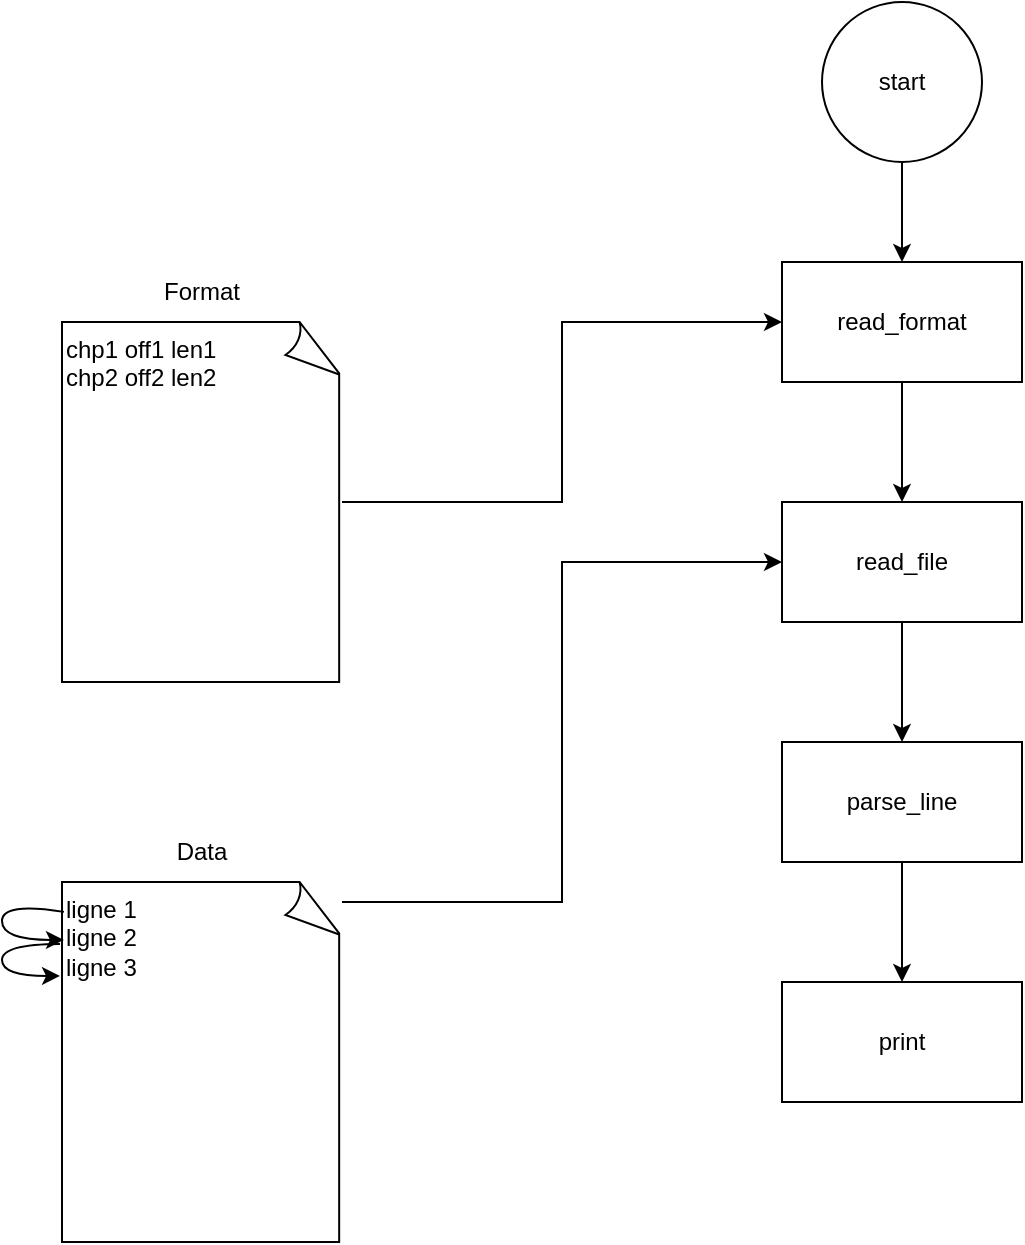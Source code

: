 <mxfile version="15.8.2" pages="2"><diagram id="QyoqxZaryVr0sj4ej0k2" name="Single"><mxGraphModel dx="2062" dy="1112" grid="1" gridSize="10" guides="1" tooltips="1" connect="1" arrows="1" fold="1" page="1" pageScale="1" pageWidth="827" pageHeight="1169" math="0" shadow="0"><root><mxCell id="0"/><mxCell id="1" parent="0"/><mxCell id="OnULnc2Yn1VmoAhgjMcl-12" style="edgeStyle=orthogonalEdgeStyle;rounded=0;orthogonalLoop=1;jettySize=auto;html=1;" edge="1" parent="1" source="OnULnc2Yn1VmoAhgjMcl-2" target="OnULnc2Yn1VmoAhgjMcl-11"><mxGeometry relative="1" as="geometry"/></mxCell><mxCell id="OnULnc2Yn1VmoAhgjMcl-2" value="read_format" style="rounded=0;whiteSpace=wrap;html=1;align=center;verticalAlign=middle;" vertex="1" parent="1"><mxGeometry x="400" y="240" width="120" height="60" as="geometry"/></mxCell><mxCell id="OnULnc2Yn1VmoAhgjMcl-5" value="" style="group" vertex="1" connectable="0" parent="1"><mxGeometry x="40" y="520" width="140" height="210" as="geometry"/></mxCell><mxCell id="OnULnc2Yn1VmoAhgjMcl-1" value="&lt;div&gt;ligne 1&lt;/div&gt;&lt;div&gt;ligne 2&lt;/div&gt;&lt;div&gt;ligne 3&lt;br&gt;&lt;/div&gt;" style="whiteSpace=wrap;html=1;shape=mxgraph.basic.document;align=left;labelPosition=center;verticalLabelPosition=middle;verticalAlign=top;" vertex="1" parent="OnULnc2Yn1VmoAhgjMcl-5"><mxGeometry y="30" width="140" height="180" as="geometry"/></mxCell><mxCell id="OnULnc2Yn1VmoAhgjMcl-4" value="Data" style="text;html=1;strokeColor=none;fillColor=none;align=center;verticalAlign=middle;whiteSpace=wrap;rounded=0;" vertex="1" parent="OnULnc2Yn1VmoAhgjMcl-5"><mxGeometry x="40" width="60" height="30" as="geometry"/></mxCell><mxCell id="OnULnc2Yn1VmoAhgjMcl-22" value="" style="curved=1;endArrow=classic;html=1;rounded=0;exitX=0.007;exitY=0.083;exitDx=0;exitDy=0;exitPerimeter=0;entryX=0.007;entryY=0.161;entryDx=0;entryDy=0;entryPerimeter=0;" edge="1" parent="OnULnc2Yn1VmoAhgjMcl-5" source="OnULnc2Yn1VmoAhgjMcl-1" target="OnULnc2Yn1VmoAhgjMcl-1"><mxGeometry width="50" height="50" relative="1" as="geometry"><mxPoint x="290" y="180" as="sourcePoint"/><mxPoint x="340" y="130" as="targetPoint"/><Array as="points"><mxPoint x="-30" y="40"/><mxPoint x="-30" y="59"/></Array></mxGeometry></mxCell><mxCell id="OnULnc2Yn1VmoAhgjMcl-23" value="" style="curved=1;endArrow=classic;html=1;rounded=0;exitX=-0.007;exitY=0.172;exitDx=0;exitDy=0;exitPerimeter=0;entryX=-0.007;entryY=0.261;entryDx=0;entryDy=0;entryPerimeter=0;" edge="1" parent="OnULnc2Yn1VmoAhgjMcl-5" source="OnULnc2Yn1VmoAhgjMcl-1" target="OnULnc2Yn1VmoAhgjMcl-1"><mxGeometry width="50" height="50" relative="1" as="geometry"><mxPoint x="10.98" y="54.94" as="sourcePoint"/><mxPoint x="10.98" y="68.98" as="targetPoint"/><Array as="points"><mxPoint x="-30" y="61"/><mxPoint x="-30" y="77"/></Array></mxGeometry></mxCell><mxCell id="OnULnc2Yn1VmoAhgjMcl-7" value="" style="group" vertex="1" connectable="0" parent="1"><mxGeometry x="40" y="240" width="140" height="210" as="geometry"/></mxCell><mxCell id="OnULnc2Yn1VmoAhgjMcl-3" value="&lt;div&gt;chp1 off1 len1&lt;/div&gt;&lt;div&gt;chp2 off2 len2&lt;br&gt;&lt;/div&gt;" style="whiteSpace=wrap;html=1;shape=mxgraph.basic.document;align=left;labelPosition=center;verticalLabelPosition=middle;verticalAlign=top;" vertex="1" parent="OnULnc2Yn1VmoAhgjMcl-7"><mxGeometry y="30" width="140" height="180" as="geometry"/></mxCell><mxCell id="OnULnc2Yn1VmoAhgjMcl-6" value="Format" style="text;html=1;strokeColor=none;fillColor=none;align=center;verticalAlign=middle;whiteSpace=wrap;rounded=0;" vertex="1" parent="OnULnc2Yn1VmoAhgjMcl-7"><mxGeometry x="40" width="60" height="30" as="geometry"/></mxCell><mxCell id="OnULnc2Yn1VmoAhgjMcl-9" style="edgeStyle=orthogonalEdgeStyle;rounded=0;orthogonalLoop=1;jettySize=auto;html=1;" edge="1" parent="1" source="OnULnc2Yn1VmoAhgjMcl-8" target="OnULnc2Yn1VmoAhgjMcl-2"><mxGeometry relative="1" as="geometry"/></mxCell><mxCell id="OnULnc2Yn1VmoAhgjMcl-8" value="start" style="ellipse;whiteSpace=wrap;html=1;aspect=fixed;align=center;verticalAlign=middle;" vertex="1" parent="1"><mxGeometry x="420" y="110" width="80" height="80" as="geometry"/></mxCell><mxCell id="OnULnc2Yn1VmoAhgjMcl-10" style="edgeStyle=orthogonalEdgeStyle;rounded=0;orthogonalLoop=1;jettySize=auto;html=1;entryX=0;entryY=0.5;entryDx=0;entryDy=0;" edge="1" parent="1" source="OnULnc2Yn1VmoAhgjMcl-3" target="OnULnc2Yn1VmoAhgjMcl-2"><mxGeometry relative="1" as="geometry"/></mxCell><mxCell id="OnULnc2Yn1VmoAhgjMcl-15" style="edgeStyle=orthogonalEdgeStyle;rounded=0;orthogonalLoop=1;jettySize=auto;html=1;" edge="1" parent="1" source="OnULnc2Yn1VmoAhgjMcl-11" target="OnULnc2Yn1VmoAhgjMcl-14"><mxGeometry relative="1" as="geometry"/></mxCell><mxCell id="OnULnc2Yn1VmoAhgjMcl-11" value="read_file" style="rounded=0;whiteSpace=wrap;html=1;align=center;verticalAlign=middle;" vertex="1" parent="1"><mxGeometry x="400" y="360" width="120" height="60" as="geometry"/></mxCell><mxCell id="OnULnc2Yn1VmoAhgjMcl-13" style="edgeStyle=orthogonalEdgeStyle;rounded=0;orthogonalLoop=1;jettySize=auto;html=1;entryX=0;entryY=0.5;entryDx=0;entryDy=0;" edge="1" parent="1" source="OnULnc2Yn1VmoAhgjMcl-1" target="OnULnc2Yn1VmoAhgjMcl-11"><mxGeometry relative="1" as="geometry"><Array as="points"><mxPoint x="290" y="560"/><mxPoint x="290" y="390"/></Array></mxGeometry></mxCell><mxCell id="OnULnc2Yn1VmoAhgjMcl-17" style="edgeStyle=orthogonalEdgeStyle;rounded=0;orthogonalLoop=1;jettySize=auto;html=1;" edge="1" parent="1" source="OnULnc2Yn1VmoAhgjMcl-14" target="OnULnc2Yn1VmoAhgjMcl-16"><mxGeometry relative="1" as="geometry"/></mxCell><mxCell id="OnULnc2Yn1VmoAhgjMcl-14" value="parse_line" style="rounded=0;whiteSpace=wrap;html=1;align=center;verticalAlign=middle;" vertex="1" parent="1"><mxGeometry x="400" y="480" width="120" height="60" as="geometry"/></mxCell><mxCell id="OnULnc2Yn1VmoAhgjMcl-16" value="print" style="rounded=0;whiteSpace=wrap;html=1;align=center;verticalAlign=middle;" vertex="1" parent="1"><mxGeometry x="400" y="600" width="120" height="60" as="geometry"/></mxCell></root></mxGraphModel></diagram><diagram id="CZkfCcM4WDn02xk9XABp" name="Multi"><mxGraphModel dx="2062" dy="1112" grid="1" gridSize="10" guides="1" tooltips="1" connect="1" arrows="1" fold="1" page="1" pageScale="1" pageWidth="827" pageHeight="1169" math="0" shadow="0"><root><mxCell id="aEstGiWK64ohqvOaM2li-0"/><mxCell id="aEstGiWK64ohqvOaM2li-1" parent="aEstGiWK64ohqvOaM2li-0"/><mxCell id="HKGtA8KKysUfGApbOOjG-1" value="read_format" style="rounded=0;whiteSpace=wrap;html=1;align=center;verticalAlign=middle;" vertex="1" parent="aEstGiWK64ohqvOaM2li-1"><mxGeometry x="280" y="240" width="120" height="60" as="geometry"/></mxCell><mxCell id="HKGtA8KKysUfGApbOOjG-2" value="" style="group" vertex="1" connectable="0" parent="aEstGiWK64ohqvOaM2li-1"><mxGeometry x="40" y="520" width="140" height="210" as="geometry"/></mxCell><mxCell id="HKGtA8KKysUfGApbOOjG-3" value="&lt;div&gt;ligne 1&lt;/div&gt;&lt;div&gt;ligne 2&lt;/div&gt;&lt;div&gt;ligne 3&lt;br&gt;&lt;/div&gt;" style="whiteSpace=wrap;html=1;shape=mxgraph.basic.document;align=left;labelPosition=center;verticalLabelPosition=middle;verticalAlign=top;" vertex="1" parent="HKGtA8KKysUfGApbOOjG-2"><mxGeometry y="30" width="140" height="180" as="geometry"/></mxCell><mxCell id="HKGtA8KKysUfGApbOOjG-4" value="Data" style="text;html=1;strokeColor=none;fillColor=none;align=center;verticalAlign=middle;whiteSpace=wrap;rounded=0;" vertex="1" parent="HKGtA8KKysUfGApbOOjG-2"><mxGeometry x="40" width="60" height="30" as="geometry"/></mxCell><mxCell id="HKGtA8KKysUfGApbOOjG-20" value="" style="rounded=0;whiteSpace=wrap;html=1;align=center;verticalAlign=middle;fillColor=none;" vertex="1" parent="HKGtA8KKysUfGApbOOjG-2"><mxGeometry x="-30" y="35" width="170" height="60" as="geometry"/></mxCell><mxCell id="HKGtA8KKysUfGApbOOjG-21" value="" style="rounded=0;whiteSpace=wrap;html=1;align=center;verticalAlign=middle;fillColor=none;" vertex="1" parent="HKGtA8KKysUfGApbOOjG-2"><mxGeometry x="-30" y="95" width="170" height="60" as="geometry"/></mxCell><mxCell id="HKGtA8KKysUfGApbOOjG-7" value="" style="group" vertex="1" connectable="0" parent="aEstGiWK64ohqvOaM2li-1"><mxGeometry x="40" y="240" width="140" height="210" as="geometry"/></mxCell><mxCell id="HKGtA8KKysUfGApbOOjG-8" value="&lt;div&gt;chp1 off1 len1&lt;/div&gt;&lt;div&gt;chp2 off2 len2&lt;br&gt;&lt;/div&gt;" style="whiteSpace=wrap;html=1;shape=mxgraph.basic.document;align=left;labelPosition=center;verticalLabelPosition=middle;verticalAlign=top;" vertex="1" parent="HKGtA8KKysUfGApbOOjG-7"><mxGeometry y="30" width="140" height="180" as="geometry"/></mxCell><mxCell id="HKGtA8KKysUfGApbOOjG-9" value="Format" style="text;html=1;strokeColor=none;fillColor=none;align=center;verticalAlign=middle;whiteSpace=wrap;rounded=0;" vertex="1" parent="HKGtA8KKysUfGApbOOjG-7"><mxGeometry x="40" width="60" height="30" as="geometry"/></mxCell><mxCell id="HKGtA8KKysUfGApbOOjG-10" style="edgeStyle=orthogonalEdgeStyle;rounded=0;orthogonalLoop=1;jettySize=auto;html=1;" edge="1" parent="aEstGiWK64ohqvOaM2li-1" source="HKGtA8KKysUfGApbOOjG-11" target="HKGtA8KKysUfGApbOOjG-1"><mxGeometry relative="1" as="geometry"><Array as="points"><mxPoint x="340" y="150"/><mxPoint x="340" y="150"/></Array></mxGeometry></mxCell><mxCell id="HKGtA8KKysUfGApbOOjG-42" style="edgeStyle=orthogonalEdgeStyle;rounded=0;orthogonalLoop=1;jettySize=auto;html=1;startArrow=classic;startFill=1;endArrow=none;endFill=0;" edge="1" parent="aEstGiWK64ohqvOaM2li-1" source="HKGtA8KKysUfGApbOOjG-11" target="HKGtA8KKysUfGApbOOjG-25"><mxGeometry relative="1" as="geometry"><Array as="points"><mxPoint x="1180" y="80"/></Array></mxGeometry></mxCell><mxCell id="HKGtA8KKysUfGApbOOjG-11" value="start" style="ellipse;whiteSpace=wrap;html=1;aspect=fixed;align=center;verticalAlign=middle;" vertex="1" parent="aEstGiWK64ohqvOaM2li-1"><mxGeometry x="300" y="40" width="80" height="80" as="geometry"/></mxCell><mxCell id="HKGtA8KKysUfGApbOOjG-12" style="edgeStyle=orthogonalEdgeStyle;rounded=0;orthogonalLoop=1;jettySize=auto;html=1;entryX=0;entryY=0.5;entryDx=0;entryDy=0;" edge="1" parent="aEstGiWK64ohqvOaM2li-1" source="HKGtA8KKysUfGApbOOjG-8" target="HKGtA8KKysUfGApbOOjG-1"><mxGeometry relative="1" as="geometry"/></mxCell><mxCell id="HKGtA8KKysUfGApbOOjG-33" style="edgeStyle=orthogonalEdgeStyle;rounded=0;orthogonalLoop=1;jettySize=auto;html=1;entryX=0;entryY=0.5;entryDx=0;entryDy=0;" edge="1" parent="aEstGiWK64ohqvOaM2li-1" source="HKGtA8KKysUfGApbOOjG-14" target="HKGtA8KKysUfGApbOOjG-23"><mxGeometry relative="1" as="geometry"><Array as="points"/></mxGeometry></mxCell><mxCell id="HKGtA8KKysUfGApbOOjG-14" value="reader&lt;br&gt;&lt;div&gt;(read_file)&lt;/div&gt;" style="rounded=1;whiteSpace=wrap;html=1;align=center;verticalAlign=middle;fillColor=#dae8fc;strokeColor=#6c8ebf;" vertex="1" parent="aEstGiWK64ohqvOaM2li-1"><mxGeometry x="280" y="525" width="120" height="60" as="geometry"/></mxCell><mxCell id="HKGtA8KKysUfGApbOOjG-15" style="edgeStyle=orthogonalEdgeStyle;rounded=0;orthogonalLoop=1;jettySize=auto;html=1;" edge="1" parent="aEstGiWK64ohqvOaM2li-1" source="HKGtA8KKysUfGApbOOjG-3" target="HKGtA8KKysUfGApbOOjG-14"><mxGeometry relative="1" as="geometry"><Array as="points"/></mxGeometry></mxCell><mxCell id="HKGtA8KKysUfGApbOOjG-17" value="&lt;div&gt;parser1&lt;br&gt;&lt;/div&gt;&lt;div&gt;(parse_line)&lt;/div&gt;" style="rounded=1;whiteSpace=wrap;html=1;align=center;verticalAlign=middle;fillColor=#f8cecc;strokeColor=#b85450;" vertex="1" parent="aEstGiWK64ohqvOaM2li-1"><mxGeometry x="610" y="440" width="120" height="60" as="geometry"/></mxCell><mxCell id="HKGtA8KKysUfGApbOOjG-18" value="&lt;div&gt;printer&lt;br&gt;&lt;/div&gt;&lt;div&gt;(print)&lt;/div&gt;" style="rounded=1;whiteSpace=wrap;html=1;align=center;verticalAlign=middle;fillColor=#d5e8d4;strokeColor=#82b366;" vertex="1" parent="aEstGiWK64ohqvOaM2li-1"><mxGeometry x="960" y="530" width="120" height="60" as="geometry"/></mxCell><mxCell id="HKGtA8KKysUfGApbOOjG-23" value="line_channel" style="strokeWidth=2;html=1;shape=mxgraph.lean_mapping.buffer_or_safety_stock;fillColor=none;align=center;verticalAlign=top;labelPosition=center;verticalLabelPosition=bottom;" vertex="1" parent="aEstGiWK64ohqvOaM2li-1"><mxGeometry x="450" y="505" width="40" height="100" as="geometry"/></mxCell><mxCell id="HKGtA8KKysUfGApbOOjG-24" value="result_channel" style="strokeWidth=2;html=1;shape=mxgraph.lean_mapping.buffer_or_safety_stock;fillColor=none;align=center;verticalAlign=top;labelPosition=center;verticalLabelPosition=bottom;" vertex="1" parent="aEstGiWK64ohqvOaM2li-1"><mxGeometry x="840" y="510" width="40" height="100" as="geometry"/></mxCell><mxCell id="HKGtA8KKysUfGApbOOjG-25" value="end_channel" style="strokeWidth=2;html=1;shape=mxgraph.lean_mapping.buffer_or_safety_stock;fillColor=none;align=center;verticalAlign=top;labelPosition=center;verticalLabelPosition=bottom;" vertex="1" parent="aEstGiWK64ohqvOaM2li-1"><mxGeometry x="1160" y="510" width="40" height="100" as="geometry"/></mxCell><mxCell id="HKGtA8KKysUfGApbOOjG-26" value="&lt;div&gt;parser2&lt;br&gt;&lt;/div&gt;&lt;div&gt;(parse_line)&lt;/div&gt;" style="rounded=1;whiteSpace=wrap;html=1;align=center;verticalAlign=middle;fillColor=#f8cecc;strokeColor=#b85450;" vertex="1" parent="aEstGiWK64ohqvOaM2li-1"><mxGeometry x="610" y="525" width="120" height="60" as="geometry"/></mxCell><mxCell id="HKGtA8KKysUfGApbOOjG-27" value="&lt;div&gt;parser3&lt;br&gt;&lt;/div&gt;&lt;div&gt;(parse_line)&lt;/div&gt;" style="rounded=1;whiteSpace=wrap;html=1;align=center;verticalAlign=middle;fillColor=#f8cecc;strokeColor=#b85450;" vertex="1" parent="aEstGiWK64ohqvOaM2li-1"><mxGeometry x="610" y="610" width="120" height="60" as="geometry"/></mxCell><mxCell id="HKGtA8KKysUfGApbOOjG-38" value="" style="endArrow=none;html=1;rounded=0;endFill=0;startArrow=classic;startFill=1;" edge="1" parent="aEstGiWK64ohqvOaM2li-1" source="HKGtA8KKysUfGApbOOjG-17" target="HKGtA8KKysUfGApbOOjG-23"><mxGeometry width="50" height="50" relative="1" as="geometry"><mxPoint x="480" y="600" as="sourcePoint"/><mxPoint x="480" y="430" as="targetPoint"/></mxGeometry></mxCell><mxCell id="HKGtA8KKysUfGApbOOjG-39" value="" style="endArrow=none;html=1;rounded=0;startArrow=classic;startFill=1;endFill=0;" edge="1" parent="aEstGiWK64ohqvOaM2li-1" source="HKGtA8KKysUfGApbOOjG-26" target="HKGtA8KKysUfGApbOOjG-23"><mxGeometry width="50" height="50" relative="1" as="geometry"><mxPoint x="560" y="390" as="sourcePoint"/><mxPoint x="700" y="450" as="targetPoint"/></mxGeometry></mxCell><mxCell id="HKGtA8KKysUfGApbOOjG-40" value="" style="endArrow=none;html=1;rounded=0;endFill=0;startArrow=classic;startFill=1;" edge="1" parent="aEstGiWK64ohqvOaM2li-1" source="HKGtA8KKysUfGApbOOjG-27" target="HKGtA8KKysUfGApbOOjG-23"><mxGeometry width="50" height="50" relative="1" as="geometry"><mxPoint x="570" y="400" as="sourcePoint"/><mxPoint x="710" y="460" as="targetPoint"/></mxGeometry></mxCell><mxCell id="HKGtA8KKysUfGApbOOjG-41" value="" style="endArrow=classic;html=1;rounded=0;" edge="1" parent="aEstGiWK64ohqvOaM2li-1" source="HKGtA8KKysUfGApbOOjG-18" target="HKGtA8KKysUfGApbOOjG-25"><mxGeometry width="50" height="50" relative="1" as="geometry"><mxPoint x="580" y="410" as="sourcePoint"/><mxPoint x="1120" y="510" as="targetPoint"/></mxGeometry></mxCell><mxCell id="HKGtA8KKysUfGApbOOjG-43" value="" style="endArrow=classic;html=1;rounded=0;" edge="1" parent="aEstGiWK64ohqvOaM2li-1" source="HKGtA8KKysUfGApbOOjG-27" target="HKGtA8KKysUfGApbOOjG-24"><mxGeometry width="50" height="50" relative="1" as="geometry"><mxPoint x="840" y="390" as="sourcePoint"/><mxPoint x="700" y="450" as="targetPoint"/></mxGeometry></mxCell><mxCell id="HKGtA8KKysUfGApbOOjG-44" value="" style="endArrow=classic;html=1;rounded=0;" edge="1" parent="aEstGiWK64ohqvOaM2li-1" source="HKGtA8KKysUfGApbOOjG-26" target="HKGtA8KKysUfGApbOOjG-24"><mxGeometry width="50" height="50" relative="1" as="geometry"><mxPoint x="850" y="400" as="sourcePoint"/><mxPoint x="710" y="460" as="targetPoint"/></mxGeometry></mxCell><mxCell id="HKGtA8KKysUfGApbOOjG-45" value="" style="endArrow=classic;html=1;rounded=0;" edge="1" parent="aEstGiWK64ohqvOaM2li-1" source="HKGtA8KKysUfGApbOOjG-17" target="HKGtA8KKysUfGApbOOjG-24"><mxGeometry width="50" height="50" relative="1" as="geometry"><mxPoint x="860" y="410" as="sourcePoint"/><mxPoint x="720" y="470" as="targetPoint"/></mxGeometry></mxCell><mxCell id="HKGtA8KKysUfGApbOOjG-48" value="" style="endArrow=none;html=1;rounded=0;startArrow=classic;startFill=1;endFill=0;" edge="1" parent="aEstGiWK64ohqvOaM2li-1" source="HKGtA8KKysUfGApbOOjG-18" target="HKGtA8KKysUfGApbOOjG-24"><mxGeometry width="50" height="50" relative="1" as="geometry"><mxPoint x="1090" y="547.895" as="sourcePoint"/><mxPoint x="1200" y="507.368" as="targetPoint"/></mxGeometry></mxCell></root></mxGraphModel></diagram></mxfile>